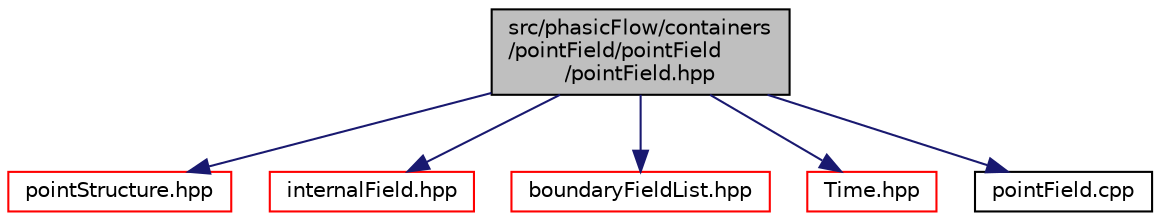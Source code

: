 digraph "src/phasicFlow/containers/pointField/pointField/pointField.hpp"
{
 // LATEX_PDF_SIZE
  edge [fontname="Helvetica",fontsize="10",labelfontname="Helvetica",labelfontsize="10"];
  node [fontname="Helvetica",fontsize="10",shape=record];
  Node1 [label="src/phasicFlow/containers\l/pointField/pointField\l/pointField.hpp",height=0.2,width=0.4,color="black", fillcolor="grey75", style="filled", fontcolor="black",tooltip=" "];
  Node1 -> Node2 [color="midnightblue",fontsize="10",style="solid",fontname="Helvetica"];
  Node2 [label="pointStructure.hpp",height=0.2,width=0.4,color="red", fillcolor="white", style="filled",URL="$pointStructure_8hpp.html",tooltip=" "];
  Node1 -> Node142 [color="midnightblue",fontsize="10",style="solid",fontname="Helvetica"];
  Node142 [label="internalField.hpp",height=0.2,width=0.4,color="red", fillcolor="white", style="filled",URL="$internalField_8hpp.html",tooltip=" "];
  Node1 -> Node148 [color="midnightblue",fontsize="10",style="solid",fontname="Helvetica"];
  Node148 [label="boundaryFieldList.hpp",height=0.2,width=0.4,color="red", fillcolor="white", style="filled",URL="$boundaryFieldList_8hpp.html",tooltip=" "];
  Node1 -> Node152 [color="midnightblue",fontsize="10",style="solid",fontname="Helvetica"];
  Node152 [label="Time.hpp",height=0.2,width=0.4,color="red", fillcolor="white", style="filled",URL="$Time_8hpp.html",tooltip=" "];
  Node1 -> Node159 [color="midnightblue",fontsize="10",style="solid",fontname="Helvetica"];
  Node159 [label="pointField.cpp",height=0.2,width=0.4,color="black", fillcolor="white", style="filled",URL="$pointField_8cpp.html",tooltip=" "];
}
